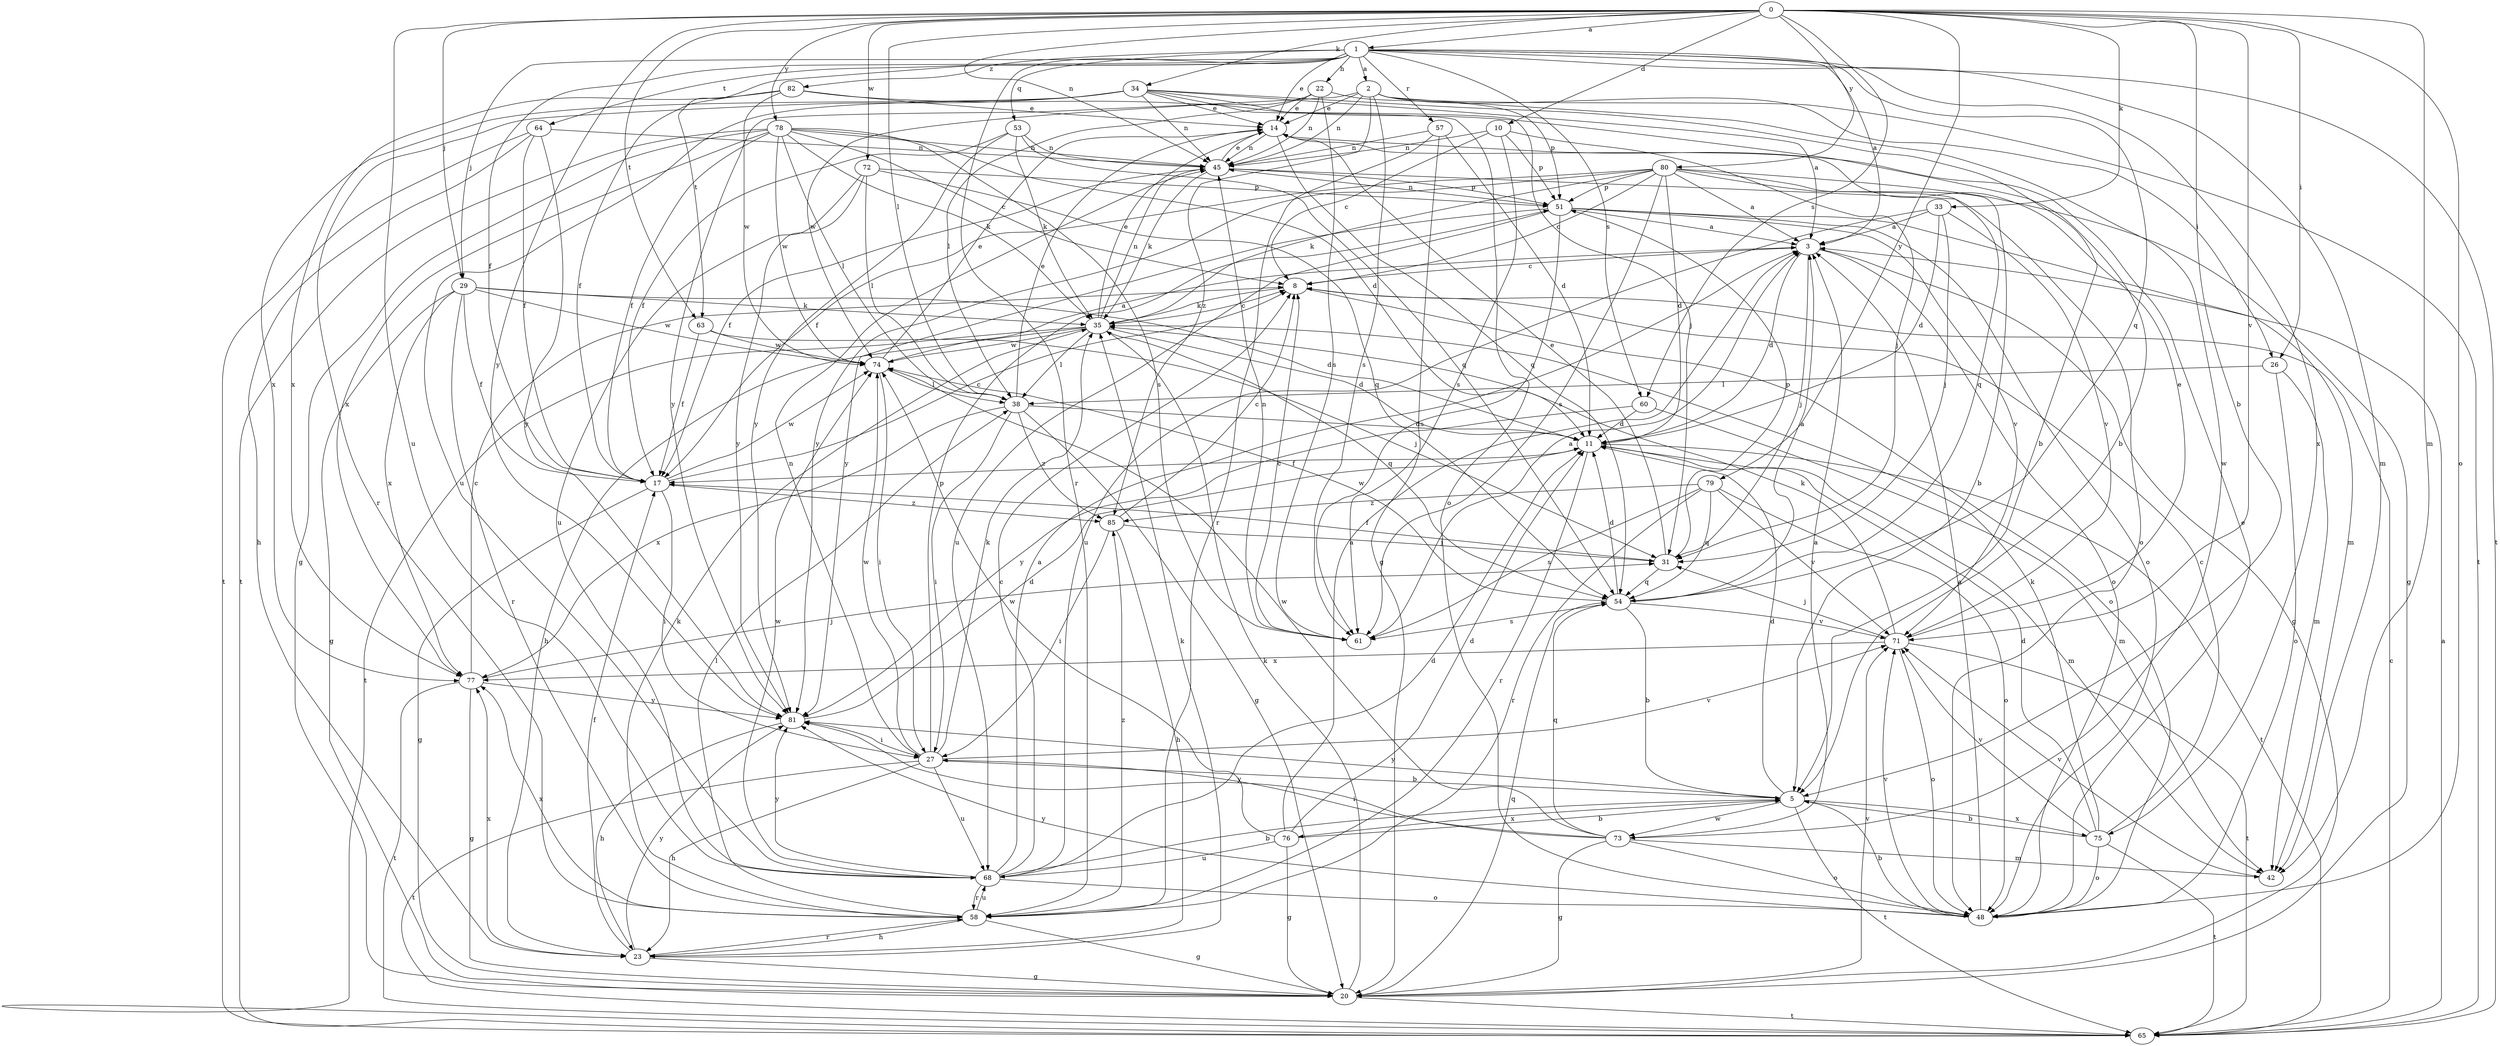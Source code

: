 strict digraph  {
0;
1;
2;
3;
5;
8;
10;
11;
14;
17;
20;
22;
23;
26;
27;
29;
31;
33;
34;
35;
38;
42;
45;
48;
51;
53;
54;
57;
58;
60;
61;
63;
64;
65;
68;
71;
72;
73;
74;
75;
76;
77;
78;
79;
80;
81;
82;
85;
0 -> 1  [label=a];
0 -> 5  [label=b];
0 -> 10  [label=d];
0 -> 26  [label=i];
0 -> 29  [label=j];
0 -> 33  [label=k];
0 -> 34  [label=k];
0 -> 38  [label=l];
0 -> 42  [label=m];
0 -> 45  [label=n];
0 -> 48  [label=o];
0 -> 60  [label=s];
0 -> 63  [label=t];
0 -> 68  [label=u];
0 -> 71  [label=v];
0 -> 72  [label=w];
0 -> 78  [label=y];
0 -> 79  [label=y];
0 -> 80  [label=y];
0 -> 81  [label=y];
1 -> 2  [label=a];
1 -> 3  [label=a];
1 -> 14  [label=e];
1 -> 17  [label=f];
1 -> 22  [label=h];
1 -> 29  [label=j];
1 -> 42  [label=m];
1 -> 53  [label=q];
1 -> 54  [label=q];
1 -> 57  [label=r];
1 -> 58  [label=r];
1 -> 60  [label=s];
1 -> 63  [label=t];
1 -> 64  [label=t];
1 -> 65  [label=t];
1 -> 75  [label=x];
1 -> 82  [label=z];
2 -> 14  [label=e];
2 -> 26  [label=i];
2 -> 45  [label=n];
2 -> 61  [label=s];
2 -> 65  [label=t];
2 -> 73  [label=w];
2 -> 81  [label=y];
2 -> 85  [label=z];
3 -> 8  [label=c];
3 -> 11  [label=d];
3 -> 20  [label=g];
3 -> 31  [label=j];
3 -> 48  [label=o];
5 -> 11  [label=d];
5 -> 65  [label=t];
5 -> 73  [label=w];
5 -> 75  [label=x];
5 -> 76  [label=x];
5 -> 81  [label=y];
8 -> 35  [label=k];
8 -> 48  [label=o];
10 -> 8  [label=c];
10 -> 31  [label=j];
10 -> 45  [label=n];
10 -> 51  [label=p];
10 -> 61  [label=s];
11 -> 17  [label=f];
11 -> 42  [label=m];
11 -> 58  [label=r];
11 -> 65  [label=t];
14 -> 45  [label=n];
14 -> 54  [label=q];
17 -> 8  [label=c];
17 -> 20  [label=g];
17 -> 27  [label=i];
17 -> 74  [label=w];
17 -> 85  [label=z];
20 -> 35  [label=k];
20 -> 54  [label=q];
20 -> 65  [label=t];
20 -> 71  [label=v];
22 -> 14  [label=e];
22 -> 38  [label=l];
22 -> 45  [label=n];
22 -> 51  [label=p];
22 -> 61  [label=s];
22 -> 74  [label=w];
23 -> 17  [label=f];
23 -> 20  [label=g];
23 -> 35  [label=k];
23 -> 58  [label=r];
23 -> 77  [label=x];
23 -> 81  [label=y];
26 -> 38  [label=l];
26 -> 42  [label=m];
26 -> 48  [label=o];
27 -> 5  [label=b];
27 -> 23  [label=h];
27 -> 35  [label=k];
27 -> 45  [label=n];
27 -> 51  [label=p];
27 -> 65  [label=t];
27 -> 68  [label=u];
27 -> 71  [label=v];
27 -> 74  [label=w];
29 -> 11  [label=d];
29 -> 17  [label=f];
29 -> 20  [label=g];
29 -> 35  [label=k];
29 -> 58  [label=r];
29 -> 74  [label=w];
29 -> 77  [label=x];
31 -> 14  [label=e];
31 -> 17  [label=f];
31 -> 51  [label=p];
31 -> 54  [label=q];
33 -> 3  [label=a];
33 -> 11  [label=d];
33 -> 31  [label=j];
33 -> 68  [label=u];
33 -> 71  [label=v];
34 -> 3  [label=a];
34 -> 5  [label=b];
34 -> 14  [label=e];
34 -> 31  [label=j];
34 -> 45  [label=n];
34 -> 48  [label=o];
34 -> 58  [label=r];
34 -> 68  [label=u];
34 -> 77  [label=x];
35 -> 8  [label=c];
35 -> 11  [label=d];
35 -> 14  [label=e];
35 -> 23  [label=h];
35 -> 38  [label=l];
35 -> 45  [label=n];
35 -> 54  [label=q];
35 -> 65  [label=t];
35 -> 74  [label=w];
38 -> 11  [label=d];
38 -> 14  [label=e];
38 -> 20  [label=g];
38 -> 27  [label=i];
38 -> 77  [label=x];
38 -> 85  [label=z];
42 -> 71  [label=v];
45 -> 14  [label=e];
45 -> 17  [label=f];
45 -> 35  [label=k];
45 -> 48  [label=o];
45 -> 51  [label=p];
48 -> 3  [label=a];
48 -> 5  [label=b];
48 -> 14  [label=e];
48 -> 71  [label=v];
48 -> 81  [label=y];
51 -> 3  [label=a];
51 -> 42  [label=m];
51 -> 45  [label=n];
51 -> 48  [label=o];
51 -> 61  [label=s];
51 -> 68  [label=u];
51 -> 71  [label=v];
51 -> 81  [label=y];
53 -> 17  [label=f];
53 -> 35  [label=k];
53 -> 45  [label=n];
53 -> 54  [label=q];
53 -> 81  [label=y];
54 -> 3  [label=a];
54 -> 5  [label=b];
54 -> 11  [label=d];
54 -> 61  [label=s];
54 -> 71  [label=v];
54 -> 74  [label=w];
57 -> 11  [label=d];
57 -> 20  [label=g];
57 -> 45  [label=n];
57 -> 58  [label=r];
58 -> 20  [label=g];
58 -> 23  [label=h];
58 -> 35  [label=k];
58 -> 38  [label=l];
58 -> 68  [label=u];
58 -> 77  [label=x];
58 -> 85  [label=z];
60 -> 11  [label=d];
60 -> 42  [label=m];
60 -> 81  [label=y];
61 -> 3  [label=a];
61 -> 8  [label=c];
61 -> 45  [label=n];
63 -> 17  [label=f];
63 -> 31  [label=j];
63 -> 74  [label=w];
64 -> 17  [label=f];
64 -> 23  [label=h];
64 -> 45  [label=n];
64 -> 65  [label=t];
64 -> 81  [label=y];
65 -> 3  [label=a];
65 -> 8  [label=c];
68 -> 3  [label=a];
68 -> 5  [label=b];
68 -> 8  [label=c];
68 -> 11  [label=d];
68 -> 48  [label=o];
68 -> 58  [label=r];
68 -> 74  [label=w];
68 -> 81  [label=y];
71 -> 14  [label=e];
71 -> 31  [label=j];
71 -> 35  [label=k];
71 -> 48  [label=o];
71 -> 65  [label=t];
71 -> 77  [label=x];
72 -> 38  [label=l];
72 -> 51  [label=p];
72 -> 54  [label=q];
72 -> 68  [label=u];
72 -> 81  [label=y];
73 -> 3  [label=a];
73 -> 20  [label=g];
73 -> 27  [label=i];
73 -> 42  [label=m];
73 -> 48  [label=o];
73 -> 54  [label=q];
73 -> 74  [label=w];
73 -> 81  [label=y];
74 -> 3  [label=a];
74 -> 14  [label=e];
74 -> 27  [label=i];
74 -> 38  [label=l];
75 -> 5  [label=b];
75 -> 8  [label=c];
75 -> 11  [label=d];
75 -> 35  [label=k];
75 -> 48  [label=o];
75 -> 65  [label=t];
75 -> 71  [label=v];
76 -> 3  [label=a];
76 -> 5  [label=b];
76 -> 11  [label=d];
76 -> 20  [label=g];
76 -> 68  [label=u];
76 -> 74  [label=w];
77 -> 8  [label=c];
77 -> 20  [label=g];
77 -> 31  [label=j];
77 -> 65  [label=t];
77 -> 81  [label=y];
78 -> 8  [label=c];
78 -> 11  [label=d];
78 -> 17  [label=f];
78 -> 20  [label=g];
78 -> 35  [label=k];
78 -> 38  [label=l];
78 -> 45  [label=n];
78 -> 61  [label=s];
78 -> 65  [label=t];
78 -> 74  [label=w];
78 -> 77  [label=x];
79 -> 48  [label=o];
79 -> 54  [label=q];
79 -> 58  [label=r];
79 -> 61  [label=s];
79 -> 71  [label=v];
79 -> 85  [label=z];
80 -> 3  [label=a];
80 -> 5  [label=b];
80 -> 8  [label=c];
80 -> 11  [label=d];
80 -> 17  [label=f];
80 -> 20  [label=g];
80 -> 35  [label=k];
80 -> 51  [label=p];
80 -> 54  [label=q];
80 -> 61  [label=s];
80 -> 81  [label=y];
81 -> 11  [label=d];
81 -> 23  [label=h];
81 -> 27  [label=i];
82 -> 5  [label=b];
82 -> 14  [label=e];
82 -> 17  [label=f];
82 -> 74  [label=w];
82 -> 77  [label=x];
85 -> 8  [label=c];
85 -> 23  [label=h];
85 -> 27  [label=i];
85 -> 31  [label=j];
}
